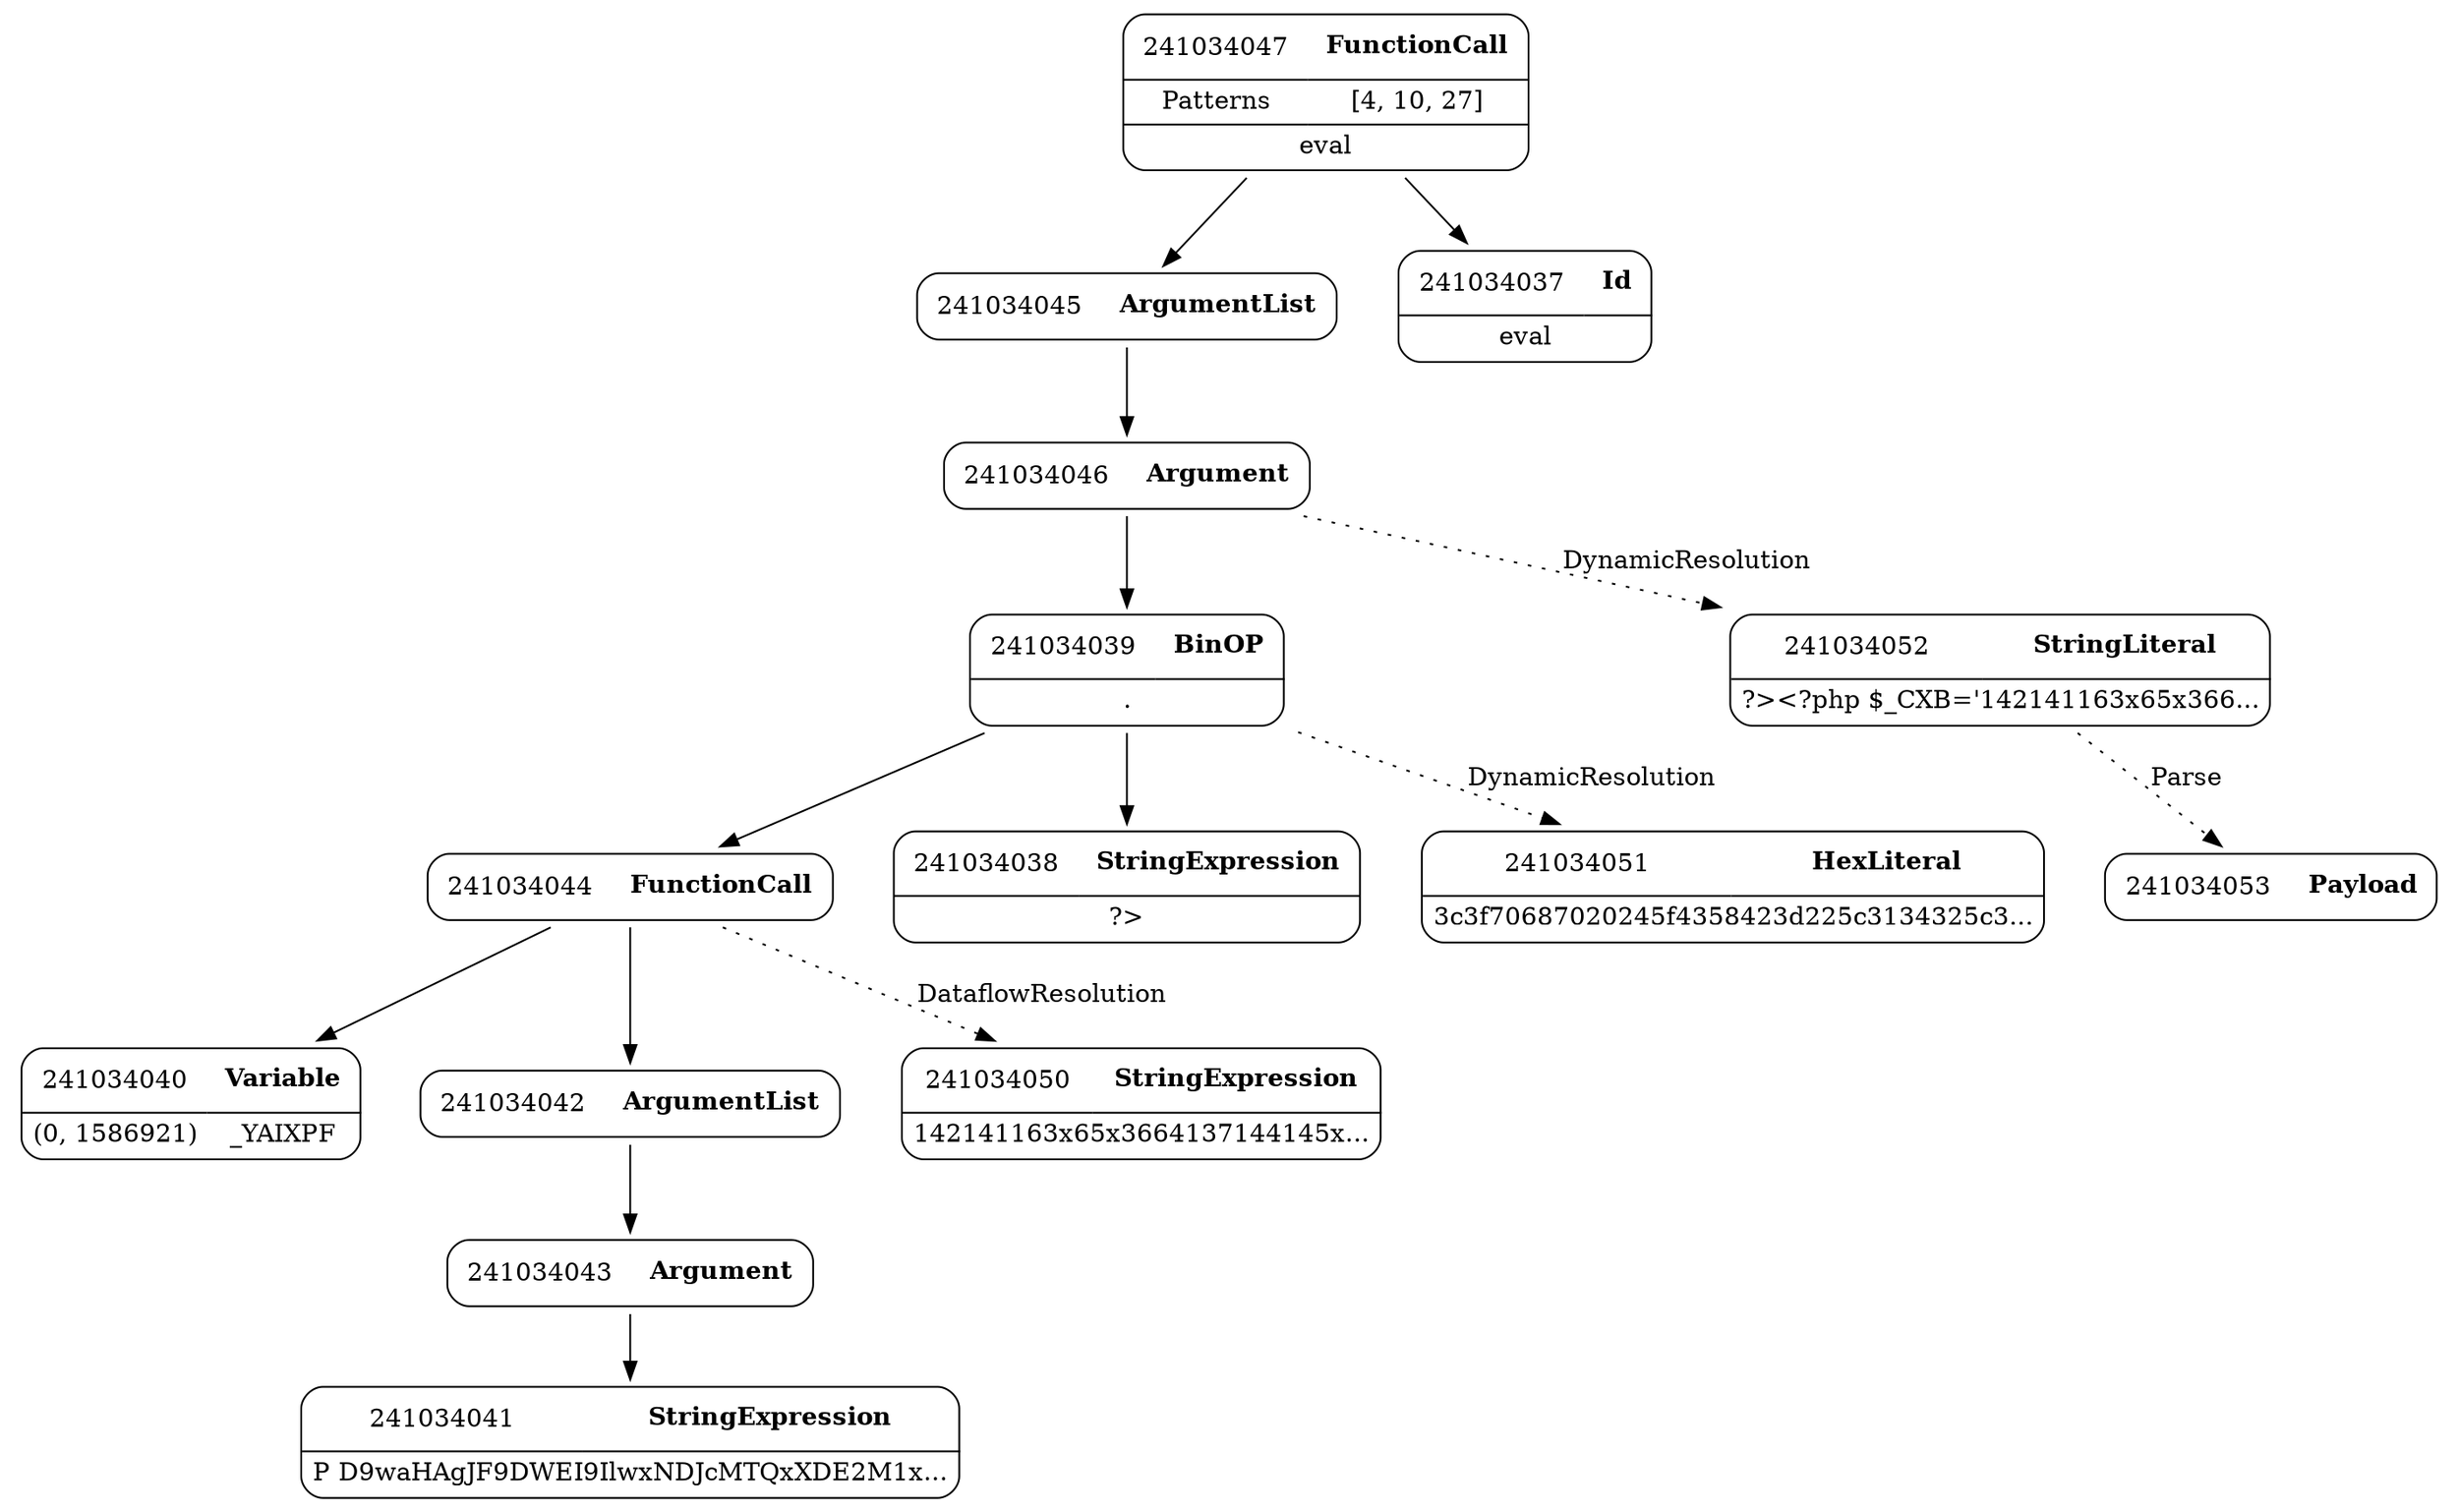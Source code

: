 digraph ast {
node [shape=none];
241034045 [label=<<TABLE border='1' cellspacing='0' cellpadding='10' style='rounded' ><TR><TD border='0'>241034045</TD><TD border='0'><B>ArgumentList</B></TD></TR></TABLE>>];
241034045 -> 241034046 [weight=2];
241034044 [label=<<TABLE border='1' cellspacing='0' cellpadding='10' style='rounded' ><TR><TD border='0'>241034044</TD><TD border='0'><B>FunctionCall</B></TD></TR></TABLE>>];
241034044 -> 241034040 [weight=2];
241034044 -> 241034042 [weight=2];
241034044 -> 241034050 [style=dotted,label=DataflowResolution];
241034047 [label=<<TABLE border='1' cellspacing='0' cellpadding='10' style='rounded' ><TR><TD border='0'>241034047</TD><TD border='0'><B>FunctionCall</B></TD></TR><HR/><TR><TD border='0' cellpadding='5'>Patterns</TD><TD border='0' cellpadding='5'>[4, 10, 27]</TD></TR><HR/><TR><TD border='0' cellpadding='5' colspan='2'>eval</TD></TR></TABLE>>];
241034047 -> 241034037 [weight=2];
241034047 -> 241034045 [weight=2];
241034046 [label=<<TABLE border='1' cellspacing='0' cellpadding='10' style='rounded' ><TR><TD border='0'>241034046</TD><TD border='0'><B>Argument</B></TD></TR></TABLE>>];
241034046 -> 241034039 [weight=2];
241034046 -> 241034052 [style=dotted,label=DynamicResolution];
241034041 [label=<<TABLE border='1' cellspacing='0' cellpadding='10' style='rounded' ><TR><TD border='0'>241034041</TD><TD border='0'><B>StringExpression</B></TD></TR><HR/><TR><TD border='0' cellpadding='5' colspan='2'>P D9waHAgJF9DWEI9IlwxNDJcMTQxXDE2M1x...</TD></TR></TABLE>>];
241034040 [label=<<TABLE border='1' cellspacing='0' cellpadding='10' style='rounded' ><TR><TD border='0'>241034040</TD><TD border='0'><B>Variable</B></TD></TR><HR/><TR><TD border='0' cellpadding='5'>(0, 1586921)</TD><TD border='0' cellpadding='5'>_YAIXPF</TD></TR></TABLE>>];
241034043 [label=<<TABLE border='1' cellspacing='0' cellpadding='10' style='rounded' ><TR><TD border='0'>241034043</TD><TD border='0'><B>Argument</B></TD></TR></TABLE>>];
241034043 -> 241034041 [weight=2];
241034042 [label=<<TABLE border='1' cellspacing='0' cellpadding='10' style='rounded' ><TR><TD border='0'>241034042</TD><TD border='0'><B>ArgumentList</B></TD></TR></TABLE>>];
241034042 -> 241034043 [weight=2];
241034037 [label=<<TABLE border='1' cellspacing='0' cellpadding='10' style='rounded' ><TR><TD border='0'>241034037</TD><TD border='0'><B>Id</B></TD></TR><HR/><TR><TD border='0' cellpadding='5' colspan='2'>eval</TD></TR></TABLE>>];
241034039 [label=<<TABLE border='1' cellspacing='0' cellpadding='10' style='rounded' ><TR><TD border='0'>241034039</TD><TD border='0'><B>BinOP</B></TD></TR><HR/><TR><TD border='0' cellpadding='5' colspan='2'>.</TD></TR></TABLE>>];
241034039 -> 241034038 [weight=2];
241034039 -> 241034044 [weight=2];
241034039 -> 241034051 [style=dotted,label=DynamicResolution];
241034038 [label=<<TABLE border='1' cellspacing='0' cellpadding='10' style='rounded' ><TR><TD border='0'>241034038</TD><TD border='0'><B>StringExpression</B></TD></TR><HR/><TR><TD border='0' cellpadding='5' colspan='2'>?&gt;</TD></TR></TABLE>>];
241034053 [label=<<TABLE border='1' cellspacing='0' cellpadding='10' style='rounded' ><TR><TD border='0'>241034053</TD><TD border='0'><B>Payload</B></TD></TR></TABLE>>];
241034052 [label=<<TABLE border='1' cellspacing='0' cellpadding='10' style='rounded' ><TR><TD border='0'>241034052</TD><TD border='0'><B>StringLiteral</B></TD></TR><HR/><TR><TD border='0' cellpadding='5' colspan='2'>?&gt;&lt;?php $_CXB='142141163x65x366...</TD></TR></TABLE>>];
241034052 -> 241034053 [style=dotted,label=Parse];
241034051 [label=<<TABLE border='1' cellspacing='0' cellpadding='10' style='rounded' ><TR><TD border='0'>241034051</TD><TD border='0'><B>HexLiteral</B></TD></TR><HR/><TR><TD border='0' cellpadding='5' colspan='2'>3c3f70687020245f4358423d225c3134325c3...</TD></TR></TABLE>>];
241034050 [label=<<TABLE border='1' cellspacing='0' cellpadding='10' style='rounded' ><TR><TD border='0'>241034050</TD><TD border='0'><B>StringExpression</B></TD></TR><HR/><TR><TD border='0' cellpadding='5' colspan='2'>142141163x65x3664137144145x...</TD></TR></TABLE>>];
}
